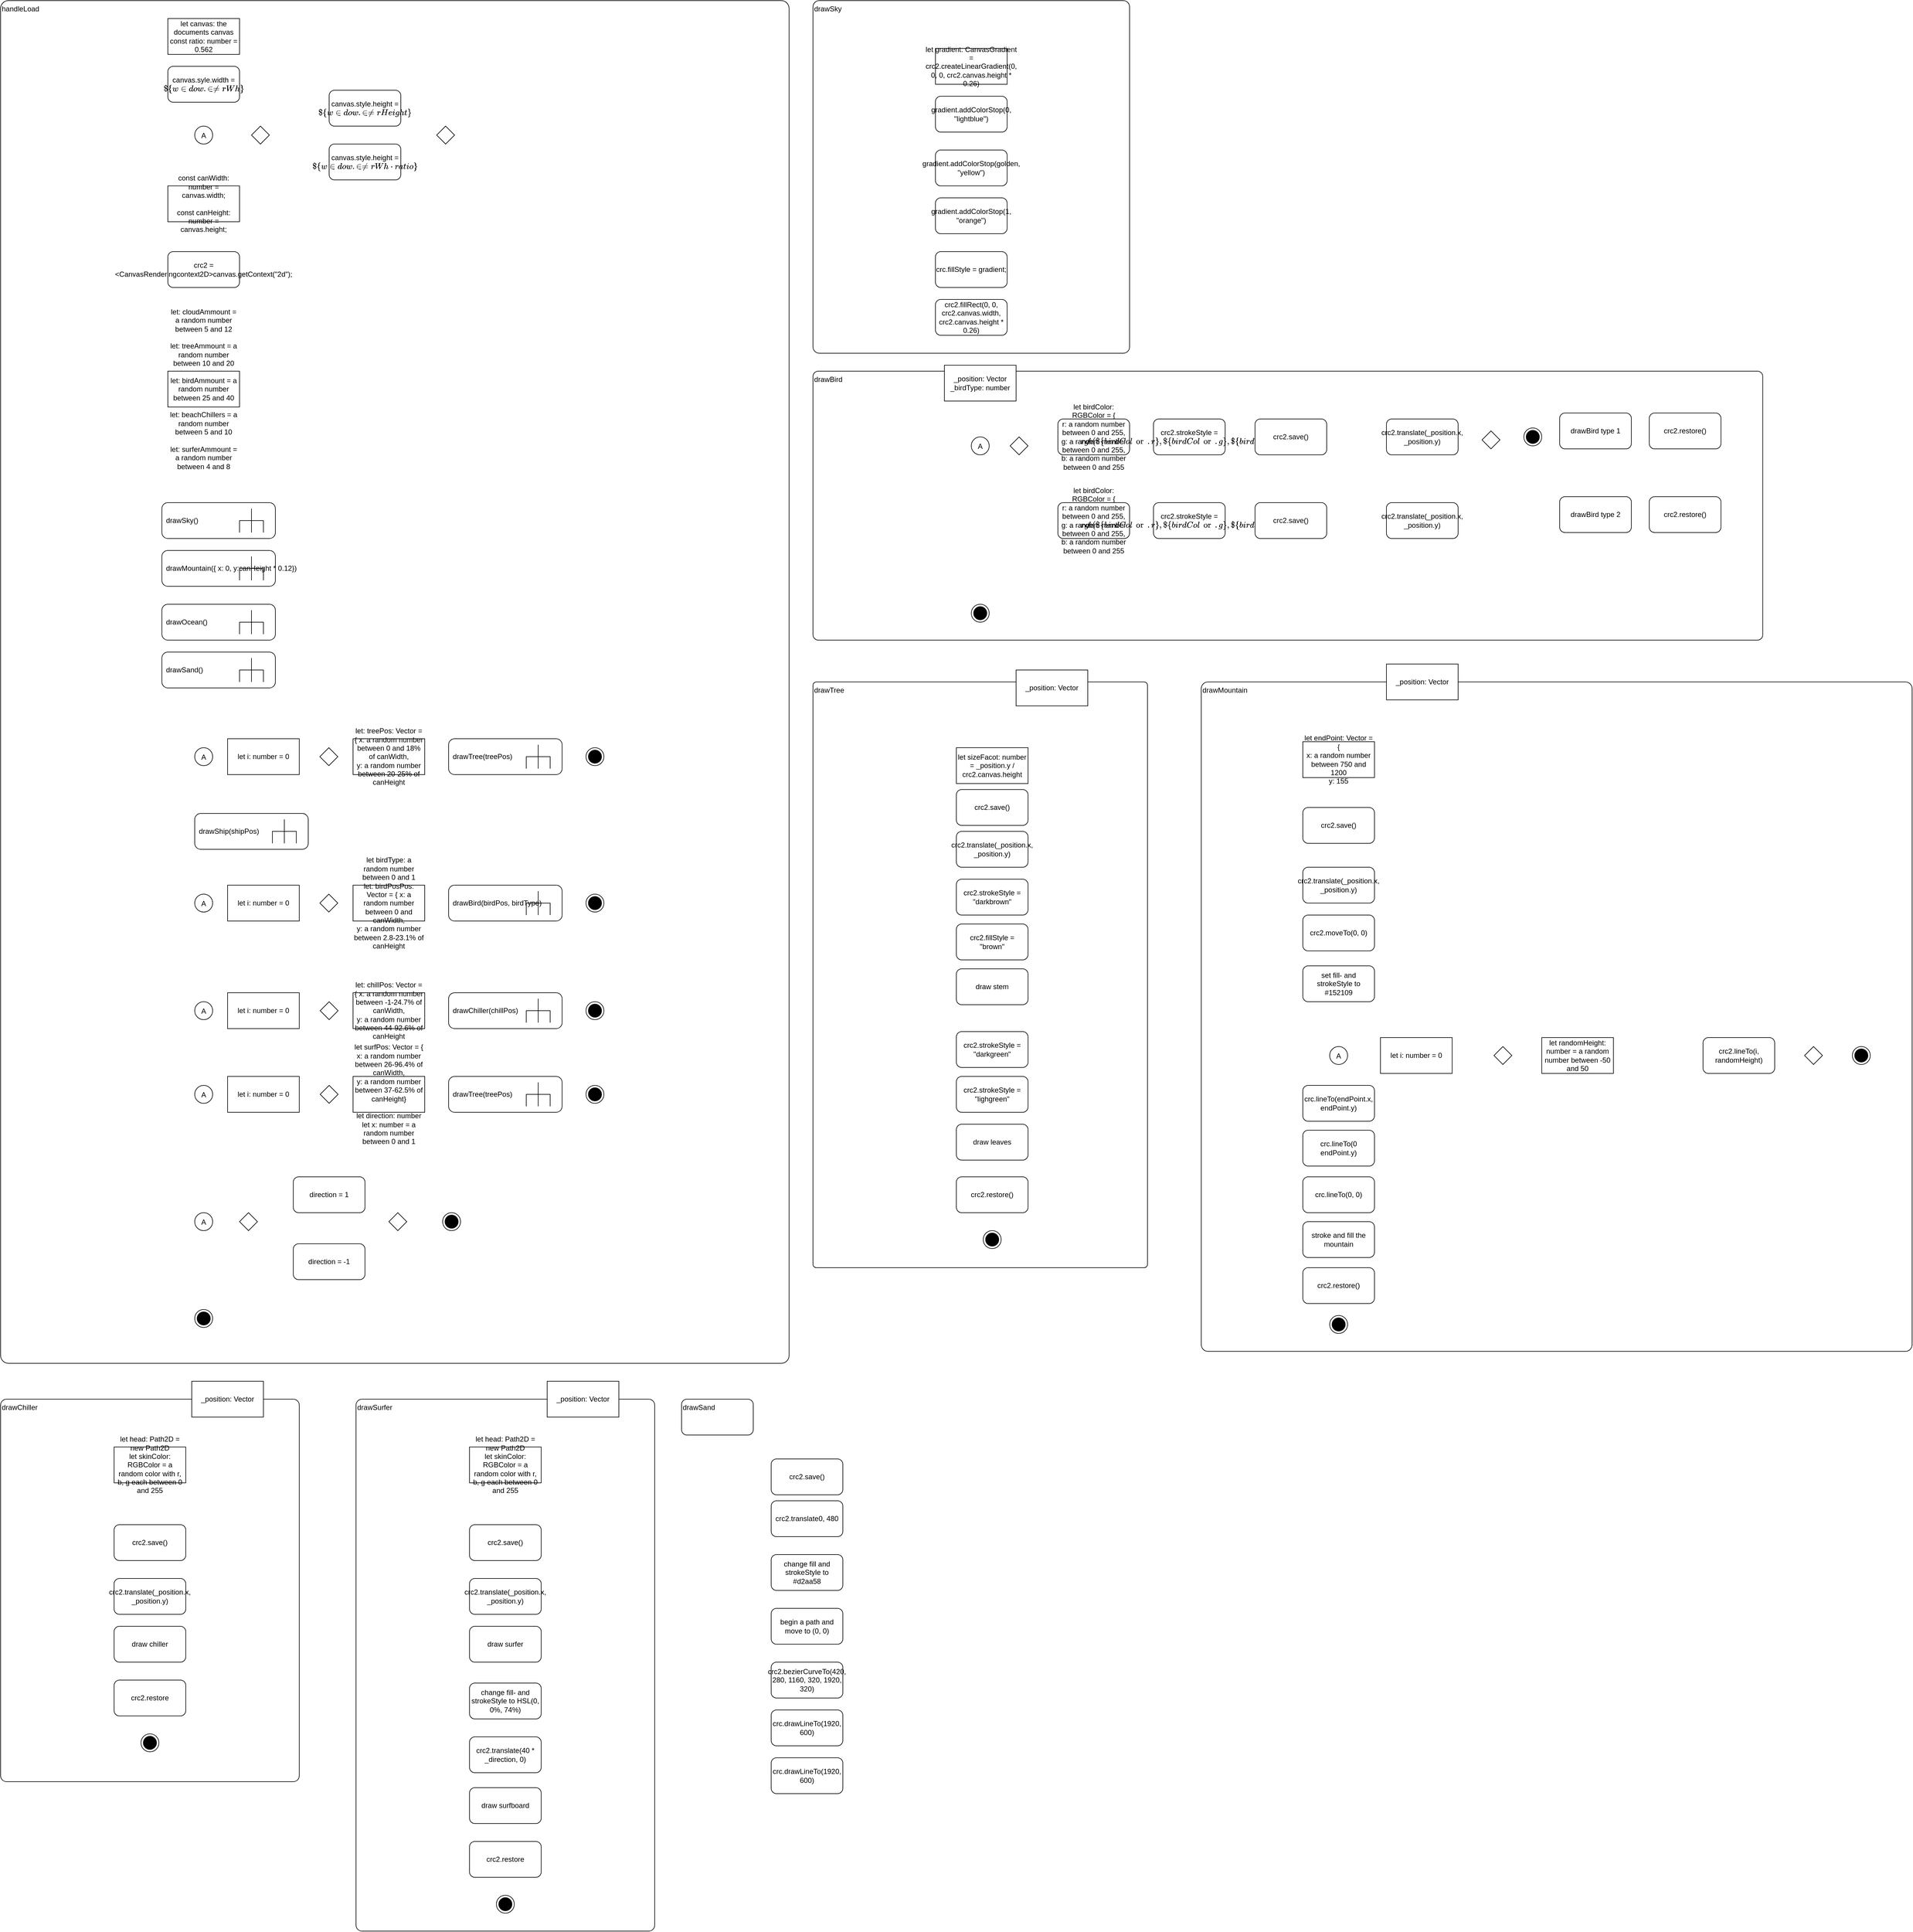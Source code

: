 <mxfile version="18.1.1" type="github">
  <diagram id="07POJfwP3bxhoo4YU_Wp" name="Page-1">
    <mxGraphModel dx="1534" dy="849" grid="1" gridSize="10" guides="1" tooltips="1" connect="1" arrows="1" fold="1" page="1" pageScale="1" pageWidth="3300" pageHeight="2339" math="0" shadow="0">
      <root>
        <mxCell id="0" />
        <mxCell id="1" parent="0" />
        <mxCell id="vIYkCOa7Qmqk0R8uEkTm-1" value="handleLoad" style="rounded=1;whiteSpace=wrap;html=1;verticalAlign=top;align=left;arcSize=1;" vertex="1" parent="1">
          <mxGeometry x="20" y="40" width="1320" height="2280" as="geometry" />
        </mxCell>
        <mxCell id="vIYkCOa7Qmqk0R8uEkTm-2" value="let canvas: the documents canvas&lt;br&gt;const ratio: number = 0.562&lt;br&gt;" style="rounded=0;whiteSpace=wrap;html=1;" vertex="1" parent="1">
          <mxGeometry x="300" y="70" width="120" height="60" as="geometry" />
        </mxCell>
        <mxCell id="vIYkCOa7Qmqk0R8uEkTm-3" value="canvas.syle.width = `${window.innerWidth}`" style="rounded=1;whiteSpace=wrap;html=1;" vertex="1" parent="1">
          <mxGeometry x="300" y="150" width="120" height="60" as="geometry" />
        </mxCell>
        <mxCell id="vIYkCOa7Qmqk0R8uEkTm-4" value="" style="rhombus;whiteSpace=wrap;html=1;" vertex="1" parent="1">
          <mxGeometry x="440" y="250" width="30" height="30" as="geometry" />
        </mxCell>
        <mxCell id="vIYkCOa7Qmqk0R8uEkTm-6" value="A" style="ellipse;fillColor=#ffffff;strokeColor=#000000;" vertex="1" parent="1">
          <mxGeometry x="345" y="250" width="30" height="30" as="geometry" />
        </mxCell>
        <mxCell id="vIYkCOa7Qmqk0R8uEkTm-7" value="" style="rhombus;whiteSpace=wrap;html=1;" vertex="1" parent="1">
          <mxGeometry x="750" y="250" width="30" height="30" as="geometry" />
        </mxCell>
        <mxCell id="vIYkCOa7Qmqk0R8uEkTm-8" value="canvas.style.height = `${window.innerHeight}`" style="rounded=1;whiteSpace=wrap;html=1;" vertex="1" parent="1">
          <mxGeometry x="570" y="190" width="120" height="60" as="geometry" />
        </mxCell>
        <mxCell id="vIYkCOa7Qmqk0R8uEkTm-9" value="canvas.style.height = `${window.innerWidth * ratio}`" style="rounded=1;whiteSpace=wrap;html=1;" vertex="1" parent="1">
          <mxGeometry x="570" y="280" width="120" height="60" as="geometry" />
        </mxCell>
        <mxCell id="vIYkCOa7Qmqk0R8uEkTm-10" value="const canWidth: number = canvas.width;&lt;br&gt;&lt;br&gt;const canHeight: number = canvas.height;" style="rounded=0;whiteSpace=wrap;html=1;" vertex="1" parent="1">
          <mxGeometry x="300" y="350" width="120" height="60" as="geometry" />
        </mxCell>
        <mxCell id="vIYkCOa7Qmqk0R8uEkTm-12" value="crc2 = &amp;lt;CanvasRenderingcontext2D&amp;gt;canvas.getContext(&quot;2d&quot;);" style="rounded=1;whiteSpace=wrap;html=1;" vertex="1" parent="1">
          <mxGeometry x="300" y="460" width="120" height="60" as="geometry" />
        </mxCell>
        <mxCell id="vIYkCOa7Qmqk0R8uEkTm-13" value="let: cloudAmmount = a random number between 5 and 12&lt;br&gt;&lt;br&gt;let: treeAmmount = a random number between 10 and 20&lt;br&gt;&lt;br&gt;let: birdAmmount = a random number between 25 and 40&lt;br&gt;&lt;br&gt;let: beachChillers = a random number between 5 and 10&lt;br&gt;&lt;br&gt;let: surferAmmount = a random number between 4 and 8" style="rounded=0;whiteSpace=wrap;html=1;" vertex="1" parent="1">
          <mxGeometry x="300" y="660" width="120" height="60" as="geometry" />
        </mxCell>
        <mxCell id="vIYkCOa7Qmqk0R8uEkTm-14" value="drawSky()" style="shape=mxgraph.uml25.behaviorAction;html=1;rounded=1;absoluteArcSize=1;arcSize=10;align=left;spacingLeft=5;" vertex="1" parent="1">
          <mxGeometry x="290" y="880" width="190" height="60" as="geometry" />
        </mxCell>
        <mxCell id="vIYkCOa7Qmqk0R8uEkTm-15" value="drawMountain({ x: 0, y:canHeight * 0.12})" style="shape=mxgraph.uml25.behaviorAction;html=1;rounded=1;absoluteArcSize=1;arcSize=10;align=left;spacingLeft=5;" vertex="1" parent="1">
          <mxGeometry x="290" y="960" width="190" height="60" as="geometry" />
        </mxCell>
        <mxCell id="vIYkCOa7Qmqk0R8uEkTm-16" value="drawOcean()" style="shape=mxgraph.uml25.behaviorAction;html=1;rounded=1;absoluteArcSize=1;arcSize=10;align=left;spacingLeft=5;" vertex="1" parent="1">
          <mxGeometry x="290" y="1050" width="190" height="60" as="geometry" />
        </mxCell>
        <mxCell id="vIYkCOa7Qmqk0R8uEkTm-17" value="drawSand()" style="shape=mxgraph.uml25.behaviorAction;html=1;rounded=1;absoluteArcSize=1;arcSize=10;align=left;spacingLeft=5;" vertex="1" parent="1">
          <mxGeometry x="290" y="1130" width="190" height="60" as="geometry" />
        </mxCell>
        <mxCell id="vIYkCOa7Qmqk0R8uEkTm-18" value="A" style="ellipse;fillColor=#ffffff;strokeColor=#000000;" vertex="1" parent="1">
          <mxGeometry x="345" y="1290" width="30" height="30" as="geometry" />
        </mxCell>
        <mxCell id="vIYkCOa7Qmqk0R8uEkTm-19" value="let i: number = 0" style="rounded=0;whiteSpace=wrap;html=1;" vertex="1" parent="1">
          <mxGeometry x="400" y="1275" width="120" height="60" as="geometry" />
        </mxCell>
        <mxCell id="vIYkCOa7Qmqk0R8uEkTm-20" value="let: treePos: Vector = { x: a random number between 0 and 18% of canWidth,&lt;br&gt;y: a random number between 20-25% of canHeight" style="rounded=0;whiteSpace=wrap;html=1;" vertex="1" parent="1">
          <mxGeometry x="610" y="1275" width="120" height="60" as="geometry" />
        </mxCell>
        <mxCell id="vIYkCOa7Qmqk0R8uEkTm-22" value="drawTree(treePos)" style="shape=mxgraph.uml25.behaviorAction;html=1;rounded=1;absoluteArcSize=1;arcSize=10;align=left;spacingLeft=5;" vertex="1" parent="1">
          <mxGeometry x="770" y="1275" width="190" height="60" as="geometry" />
        </mxCell>
        <mxCell id="vIYkCOa7Qmqk0R8uEkTm-23" value="A" style="ellipse;fillColor=#ffffff;strokeColor=#000000;" vertex="1" parent="1">
          <mxGeometry x="345" y="1535" width="30" height="30" as="geometry" />
        </mxCell>
        <mxCell id="vIYkCOa7Qmqk0R8uEkTm-24" value="let i: number = 0" style="rounded=0;whiteSpace=wrap;html=1;" vertex="1" parent="1">
          <mxGeometry x="400" y="1520" width="120" height="60" as="geometry" />
        </mxCell>
        <mxCell id="vIYkCOa7Qmqk0R8uEkTm-25" value="let birdType: a random number between 0 and 1&lt;br&gt;let: birdPosPos: Vector = { x: a random number between 0 and canWidth,&lt;br&gt;y: a random number between 2.8-23.1% of canHeight" style="rounded=0;whiteSpace=wrap;html=1;" vertex="1" parent="1">
          <mxGeometry x="610" y="1520" width="120" height="60" as="geometry" />
        </mxCell>
        <mxCell id="vIYkCOa7Qmqk0R8uEkTm-26" value="drawBird(birdPos, birdType)" style="shape=mxgraph.uml25.behaviorAction;html=1;rounded=1;absoluteArcSize=1;arcSize=10;align=left;spacingLeft=5;" vertex="1" parent="1">
          <mxGeometry x="770" y="1520" width="190" height="60" as="geometry" />
        </mxCell>
        <mxCell id="vIYkCOa7Qmqk0R8uEkTm-27" value="A" style="ellipse;fillColor=#ffffff;strokeColor=#000000;" vertex="1" parent="1">
          <mxGeometry x="345" y="1715" width="30" height="30" as="geometry" />
        </mxCell>
        <mxCell id="vIYkCOa7Qmqk0R8uEkTm-28" value="let i: number = 0" style="rounded=0;whiteSpace=wrap;html=1;" vertex="1" parent="1">
          <mxGeometry x="400" y="1700" width="120" height="60" as="geometry" />
        </mxCell>
        <mxCell id="vIYkCOa7Qmqk0R8uEkTm-29" value="let: chillPos: Vector = { x: a random number between -1-24.7% of canWidth,&lt;br&gt;y: a random number between 44-92.6% of canHeight" style="rounded=0;whiteSpace=wrap;html=1;" vertex="1" parent="1">
          <mxGeometry x="610" y="1700" width="120" height="60" as="geometry" />
        </mxCell>
        <mxCell id="vIYkCOa7Qmqk0R8uEkTm-30" value="drawChiller(chillPos)" style="shape=mxgraph.uml25.behaviorAction;html=1;rounded=1;absoluteArcSize=1;arcSize=10;align=left;spacingLeft=5;" vertex="1" parent="1">
          <mxGeometry x="770" y="1700" width="190" height="60" as="geometry" />
        </mxCell>
        <mxCell id="vIYkCOa7Qmqk0R8uEkTm-31" value="A" style="ellipse;fillColor=#ffffff;strokeColor=#000000;" vertex="1" parent="1">
          <mxGeometry x="345" y="1855" width="30" height="30" as="geometry" />
        </mxCell>
        <mxCell id="vIYkCOa7Qmqk0R8uEkTm-32" value="let i: number = 0" style="rounded=0;whiteSpace=wrap;html=1;" vertex="1" parent="1">
          <mxGeometry x="400" y="1840" width="120" height="60" as="geometry" />
        </mxCell>
        <mxCell id="vIYkCOa7Qmqk0R8uEkTm-33" value="let surfPos: Vector = { x: a random number between 26-96.4% of canWidth,&lt;br&gt;y: a random number between 37-62.5% of canHeight}&lt;br&gt;&lt;br&gt;let direction: number&lt;br&gt;let x: number = a random number between 0 and 1" style="rounded=0;whiteSpace=wrap;html=1;" vertex="1" parent="1">
          <mxGeometry x="610" y="1840" width="120" height="60" as="geometry" />
        </mxCell>
        <mxCell id="vIYkCOa7Qmqk0R8uEkTm-34" value="drawTree(treePos)" style="shape=mxgraph.uml25.behaviorAction;html=1;rounded=1;absoluteArcSize=1;arcSize=10;align=left;spacingLeft=5;" vertex="1" parent="1">
          <mxGeometry x="770" y="1840" width="190" height="60" as="geometry" />
        </mxCell>
        <mxCell id="vIYkCOa7Qmqk0R8uEkTm-35" value="A" style="ellipse;fillColor=#ffffff;strokeColor=#000000;" vertex="1" parent="1">
          <mxGeometry x="345" y="2068" width="30" height="30" as="geometry" />
        </mxCell>
        <mxCell id="vIYkCOa7Qmqk0R8uEkTm-36" value="" style="rhombus;whiteSpace=wrap;html=1;" vertex="1" parent="1">
          <mxGeometry x="420" y="2068" width="30" height="30" as="geometry" />
        </mxCell>
        <mxCell id="vIYkCOa7Qmqk0R8uEkTm-38" value="direction = 1" style="rounded=1;whiteSpace=wrap;html=1;" vertex="1" parent="1">
          <mxGeometry x="510" y="2008" width="120" height="60" as="geometry" />
        </mxCell>
        <mxCell id="vIYkCOa7Qmqk0R8uEkTm-39" value="direction = -1" style="rounded=1;whiteSpace=wrap;html=1;" vertex="1" parent="1">
          <mxGeometry x="510" y="2120" width="120" height="60" as="geometry" />
        </mxCell>
        <mxCell id="vIYkCOa7Qmqk0R8uEkTm-40" value="" style="ellipse;html=1;shape=endState;fillColor=#000000;strokeColor=#000000;" vertex="1" parent="1">
          <mxGeometry x="345" y="2230" width="30" height="30" as="geometry" />
        </mxCell>
        <mxCell id="vIYkCOa7Qmqk0R8uEkTm-44" value="" style="rhombus;whiteSpace=wrap;html=1;" vertex="1" parent="1">
          <mxGeometry x="670" y="2068" width="30" height="30" as="geometry" />
        </mxCell>
        <mxCell id="vIYkCOa7Qmqk0R8uEkTm-45" value="" style="ellipse;html=1;shape=endState;fillColor=#000000;strokeColor=#000000;" vertex="1" parent="1">
          <mxGeometry x="760" y="2068" width="30" height="30" as="geometry" />
        </mxCell>
        <mxCell id="vIYkCOa7Qmqk0R8uEkTm-46" value="" style="ellipse;html=1;shape=endState;fillColor=#000000;strokeColor=#000000;" vertex="1" parent="1">
          <mxGeometry x="1000" y="1855" width="30" height="30" as="geometry" />
        </mxCell>
        <mxCell id="vIYkCOa7Qmqk0R8uEkTm-47" value="" style="ellipse;html=1;shape=endState;fillColor=#000000;strokeColor=#000000;" vertex="1" parent="1">
          <mxGeometry x="1000" y="1715" width="30" height="30" as="geometry" />
        </mxCell>
        <mxCell id="vIYkCOa7Qmqk0R8uEkTm-48" value="" style="ellipse;html=1;shape=endState;fillColor=#000000;strokeColor=#000000;" vertex="1" parent="1">
          <mxGeometry x="1000" y="1535" width="30" height="30" as="geometry" />
        </mxCell>
        <mxCell id="vIYkCOa7Qmqk0R8uEkTm-49" value="" style="ellipse;html=1;shape=endState;fillColor=#000000;strokeColor=#000000;" vertex="1" parent="1">
          <mxGeometry x="1000" y="1290" width="30" height="30" as="geometry" />
        </mxCell>
        <mxCell id="vIYkCOa7Qmqk0R8uEkTm-50" value="" style="rhombus;whiteSpace=wrap;html=1;" vertex="1" parent="1">
          <mxGeometry x="555" y="1855" width="30" height="30" as="geometry" />
        </mxCell>
        <mxCell id="vIYkCOa7Qmqk0R8uEkTm-51" value="" style="rhombus;whiteSpace=wrap;html=1;" vertex="1" parent="1">
          <mxGeometry x="555" y="1715" width="30" height="30" as="geometry" />
        </mxCell>
        <mxCell id="vIYkCOa7Qmqk0R8uEkTm-52" value="" style="rhombus;whiteSpace=wrap;html=1;" vertex="1" parent="1">
          <mxGeometry x="554.5" y="1535" width="30" height="30" as="geometry" />
        </mxCell>
        <mxCell id="vIYkCOa7Qmqk0R8uEkTm-53" value="" style="rhombus;whiteSpace=wrap;html=1;" vertex="1" parent="1">
          <mxGeometry x="554.5" y="1290" width="30" height="30" as="geometry" />
        </mxCell>
        <mxCell id="vIYkCOa7Qmqk0R8uEkTm-54" value="drawShip(shipPos)" style="shape=mxgraph.uml25.behaviorAction;html=1;rounded=1;absoluteArcSize=1;arcSize=10;align=left;spacingLeft=5;" vertex="1" parent="1">
          <mxGeometry x="345" y="1400" width="190" height="60" as="geometry" />
        </mxCell>
        <mxCell id="vIYkCOa7Qmqk0R8uEkTm-55" value="drawSky" style="rounded=1;whiteSpace=wrap;html=1;verticalAlign=top;align=left;arcSize=2;" vertex="1" parent="1">
          <mxGeometry x="1380" y="40" width="530" height="590" as="geometry" />
        </mxCell>
        <mxCell id="vIYkCOa7Qmqk0R8uEkTm-56" value="let gradient: CanvasGradient = crc2.createLinearGradient(0, 0, 0, crc2.canvas.height * 0.26)" style="rounded=0;whiteSpace=wrap;html=1;" vertex="1" parent="1">
          <mxGeometry x="1585" y="120" width="120" height="60" as="geometry" />
        </mxCell>
        <mxCell id="vIYkCOa7Qmqk0R8uEkTm-57" value="gradient.addColorStop(0, &quot;lightblue&quot;)" style="rounded=1;whiteSpace=wrap;html=1;" vertex="1" parent="1">
          <mxGeometry x="1585" y="200" width="120" height="60" as="geometry" />
        </mxCell>
        <mxCell id="vIYkCOa7Qmqk0R8uEkTm-58" value="gradient.addColorStop(golden, &quot;yellow&quot;)" style="rounded=1;whiteSpace=wrap;html=1;" vertex="1" parent="1">
          <mxGeometry x="1585" y="290" width="120" height="60" as="geometry" />
        </mxCell>
        <mxCell id="vIYkCOa7Qmqk0R8uEkTm-59" value="gradient.addColorStop(1, &quot;orange&quot;)" style="rounded=1;whiteSpace=wrap;html=1;" vertex="1" parent="1">
          <mxGeometry x="1585" y="370" width="120" height="60" as="geometry" />
        </mxCell>
        <mxCell id="vIYkCOa7Qmqk0R8uEkTm-60" value="crc.fillStyle = gradient;" style="rounded=1;whiteSpace=wrap;html=1;" vertex="1" parent="1">
          <mxGeometry x="1585" y="460" width="120" height="60" as="geometry" />
        </mxCell>
        <mxCell id="vIYkCOa7Qmqk0R8uEkTm-61" value="crc2.fillRect(0, 0, crc2.canvas.width, crc2.canvas.height * 0.26)" style="rounded=1;whiteSpace=wrap;html=1;" vertex="1" parent="1">
          <mxGeometry x="1585" y="540" width="120" height="60" as="geometry" />
        </mxCell>
        <mxCell id="vIYkCOa7Qmqk0R8uEkTm-62" value="drawBird" style="rounded=1;whiteSpace=wrap;html=1;verticalAlign=top;align=left;arcSize=2;" vertex="1" parent="1">
          <mxGeometry x="1380" y="660" width="1590" height="450" as="geometry" />
        </mxCell>
        <mxCell id="vIYkCOa7Qmqk0R8uEkTm-63" value="_position: Vector _birdType: number" style="rounded=0;whiteSpace=wrap;html=1;" vertex="1" parent="1">
          <mxGeometry x="1600" y="650" width="120" height="60" as="geometry" />
        </mxCell>
        <mxCell id="vIYkCOa7Qmqk0R8uEkTm-64" value="A" style="ellipse;fillColor=#ffffff;strokeColor=#000000;" vertex="1" parent="1">
          <mxGeometry x="1645" y="770" width="30" height="30" as="geometry" />
        </mxCell>
        <mxCell id="vIYkCOa7Qmqk0R8uEkTm-65" value="" style="rhombus;whiteSpace=wrap;html=1;" vertex="1" parent="1">
          <mxGeometry x="1710" y="770" width="30" height="30" as="geometry" />
        </mxCell>
        <mxCell id="vIYkCOa7Qmqk0R8uEkTm-66" value="let birdColor: RGBColor = {&lt;br&gt;r: a random number between 0 and 255,&lt;br&gt;g: a random number between 0 and 255,&lt;br&gt;b: a random number between 0 and 255" style="rounded=1;whiteSpace=wrap;html=1;" vertex="1" parent="1">
          <mxGeometry x="1790" y="740" width="120" height="60" as="geometry" />
        </mxCell>
        <mxCell id="vIYkCOa7Qmqk0R8uEkTm-67" value="crc2.strokeStyle = `rgb(${birdColor.r},${birdColor.g}, ${birdColor.b}&lt;br&gt;)`" style="rounded=1;whiteSpace=wrap;html=1;" vertex="1" parent="1">
          <mxGeometry x="1950" y="740" width="120" height="60" as="geometry" />
        </mxCell>
        <mxCell id="vIYkCOa7Qmqk0R8uEkTm-68" value="drawBird type 1" style="rounded=1;whiteSpace=wrap;html=1;" vertex="1" parent="1">
          <mxGeometry x="2630" y="730" width="120" height="60" as="geometry" />
        </mxCell>
        <mxCell id="vIYkCOa7Qmqk0R8uEkTm-69" value="crc2.save()" style="rounded=1;whiteSpace=wrap;html=1;" vertex="1" parent="1">
          <mxGeometry x="2120" y="740" width="120" height="60" as="geometry" />
        </mxCell>
        <mxCell id="vIYkCOa7Qmqk0R8uEkTm-70" value="crc2.restore()" style="rounded=1;whiteSpace=wrap;html=1;" vertex="1" parent="1">
          <mxGeometry x="2780" y="730" width="120" height="60" as="geometry" />
        </mxCell>
        <mxCell id="vIYkCOa7Qmqk0R8uEkTm-71" value="let birdColor: RGBColor = {&lt;br&gt;r: a random number between 0 and 255,&lt;br&gt;g: a random number between 0 and 255,&lt;br&gt;b: a random number between 0 and 255" style="rounded=1;whiteSpace=wrap;html=1;" vertex="1" parent="1">
          <mxGeometry x="1790" y="880" width="120" height="60" as="geometry" />
        </mxCell>
        <mxCell id="vIYkCOa7Qmqk0R8uEkTm-72" value="crc2.strokeStyle = `rgb(${birdColor.r},${birdColor.g}, ${birdColor.b}&lt;br&gt;)`" style="rounded=1;whiteSpace=wrap;html=1;" vertex="1" parent="1">
          <mxGeometry x="1950" y="880" width="120" height="60" as="geometry" />
        </mxCell>
        <mxCell id="vIYkCOa7Qmqk0R8uEkTm-73" value="drawBird type 2" style="rounded=1;whiteSpace=wrap;html=1;" vertex="1" parent="1">
          <mxGeometry x="2630" y="870" width="120" height="60" as="geometry" />
        </mxCell>
        <mxCell id="vIYkCOa7Qmqk0R8uEkTm-74" value="crc2.save()" style="rounded=1;whiteSpace=wrap;html=1;" vertex="1" parent="1">
          <mxGeometry x="2120" y="880" width="120" height="60" as="geometry" />
        </mxCell>
        <mxCell id="vIYkCOa7Qmqk0R8uEkTm-75" value="crc2.restore()" style="rounded=1;whiteSpace=wrap;html=1;" vertex="1" parent="1">
          <mxGeometry x="2780" y="870" width="120" height="60" as="geometry" />
        </mxCell>
        <mxCell id="vIYkCOa7Qmqk0R8uEkTm-76" value="crc2.translate(_position.x, _position.y)" style="rounded=1;whiteSpace=wrap;html=1;" vertex="1" parent="1">
          <mxGeometry x="2340" y="740" width="120" height="60" as="geometry" />
        </mxCell>
        <mxCell id="vIYkCOa7Qmqk0R8uEkTm-77" value="crc2.translate(_position.x, _position.y)" style="rounded=1;whiteSpace=wrap;html=1;" vertex="1" parent="1">
          <mxGeometry x="2340" y="880" width="120" height="60" as="geometry" />
        </mxCell>
        <mxCell id="vIYkCOa7Qmqk0R8uEkTm-78" value="" style="ellipse;html=1;shape=endState;fillColor=#000000;strokeColor=#000000;" vertex="1" parent="1">
          <mxGeometry x="1645" y="1050" width="30" height="30" as="geometry" />
        </mxCell>
        <mxCell id="vIYkCOa7Qmqk0R8uEkTm-79" value="" style="rhombus;whiteSpace=wrap;html=1;" vertex="1" parent="1">
          <mxGeometry x="2500" y="760" width="30" height="30" as="geometry" />
        </mxCell>
        <mxCell id="vIYkCOa7Qmqk0R8uEkTm-80" value="" style="ellipse;html=1;shape=endState;fillColor=#000000;strokeColor=#000000;" vertex="1" parent="1">
          <mxGeometry x="2570" y="755" width="30" height="30" as="geometry" />
        </mxCell>
        <mxCell id="vIYkCOa7Qmqk0R8uEkTm-81" value="drawTree" style="rounded=1;whiteSpace=wrap;html=1;verticalAlign=top;align=left;arcSize=1;" vertex="1" parent="1">
          <mxGeometry x="1380" y="1180" width="560" height="980" as="geometry" />
        </mxCell>
        <mxCell id="vIYkCOa7Qmqk0R8uEkTm-82" value="_position: Vector" style="rounded=0;whiteSpace=wrap;html=1;" vertex="1" parent="1">
          <mxGeometry x="1720" y="1160" width="120" height="60" as="geometry" />
        </mxCell>
        <mxCell id="vIYkCOa7Qmqk0R8uEkTm-83" value="let sizeFacot: number = _position.y / crc2.canvas.height" style="rounded=0;whiteSpace=wrap;html=1;" vertex="1" parent="1">
          <mxGeometry x="1620" y="1290" width="120" height="60" as="geometry" />
        </mxCell>
        <mxCell id="vIYkCOa7Qmqk0R8uEkTm-84" value="crc2.strokeStyle = &quot;darkbrown&quot;" style="rounded=1;whiteSpace=wrap;html=1;" vertex="1" parent="1">
          <mxGeometry x="1620" y="1510" width="120" height="60" as="geometry" />
        </mxCell>
        <mxCell id="vIYkCOa7Qmqk0R8uEkTm-85" value="crc2.fillStyle = &quot;brown&quot;" style="rounded=1;whiteSpace=wrap;html=1;" vertex="1" parent="1">
          <mxGeometry x="1620" y="1585" width="120" height="60" as="geometry" />
        </mxCell>
        <mxCell id="vIYkCOa7Qmqk0R8uEkTm-86" value="draw stem" style="rounded=1;whiteSpace=wrap;html=1;" vertex="1" parent="1">
          <mxGeometry x="1620" y="1660" width="120" height="60" as="geometry" />
        </mxCell>
        <mxCell id="vIYkCOa7Qmqk0R8uEkTm-87" value="crc2.strokeStyle = &quot;darkgreen&quot;" style="rounded=1;whiteSpace=wrap;html=1;" vertex="1" parent="1">
          <mxGeometry x="1620" y="1765" width="120" height="60" as="geometry" />
        </mxCell>
        <mxCell id="vIYkCOa7Qmqk0R8uEkTm-88" value="crc2.strokeStyle = &quot;lighgreen&quot;" style="rounded=1;whiteSpace=wrap;html=1;" vertex="1" parent="1">
          <mxGeometry x="1620" y="1840" width="120" height="60" as="geometry" />
        </mxCell>
        <mxCell id="vIYkCOa7Qmqk0R8uEkTm-89" value="draw leaves" style="rounded=1;whiteSpace=wrap;html=1;" vertex="1" parent="1">
          <mxGeometry x="1620" y="1920" width="120" height="60" as="geometry" />
        </mxCell>
        <mxCell id="vIYkCOa7Qmqk0R8uEkTm-90" value="" style="ellipse;html=1;shape=endState;fillColor=#000000;strokeColor=#000000;" vertex="1" parent="1">
          <mxGeometry x="1665" y="2098" width="30" height="30" as="geometry" />
        </mxCell>
        <mxCell id="vIYkCOa7Qmqk0R8uEkTm-91" value="crc2.translate(_position.x, _position.y)" style="rounded=1;whiteSpace=wrap;html=1;" vertex="1" parent="1">
          <mxGeometry x="1620" y="1430" width="120" height="60" as="geometry" />
        </mxCell>
        <mxCell id="vIYkCOa7Qmqk0R8uEkTm-92" value="crc2.save()" style="rounded=1;whiteSpace=wrap;html=1;" vertex="1" parent="1">
          <mxGeometry x="1620" y="1360" width="120" height="60" as="geometry" />
        </mxCell>
        <mxCell id="vIYkCOa7Qmqk0R8uEkTm-93" value="crc2.restore()" style="rounded=1;whiteSpace=wrap;html=1;" vertex="1" parent="1">
          <mxGeometry x="1620" y="2008" width="120" height="60" as="geometry" />
        </mxCell>
        <mxCell id="vIYkCOa7Qmqk0R8uEkTm-94" value="drawMountain" style="rounded=1;whiteSpace=wrap;html=1;verticalAlign=top;align=left;arcSize=1;" vertex="1" parent="1">
          <mxGeometry x="2030" y="1180" width="1190" height="1120" as="geometry" />
        </mxCell>
        <mxCell id="vIYkCOa7Qmqk0R8uEkTm-95" value="_position: Vector" style="rounded=0;whiteSpace=wrap;html=1;" vertex="1" parent="1">
          <mxGeometry x="2340" y="1150" width="120" height="60" as="geometry" />
        </mxCell>
        <mxCell id="vIYkCOa7Qmqk0R8uEkTm-96" value="let endPoint: Vector = {&lt;br&gt;x: a random number between 750 and 1200&lt;br&gt;y: 155" style="rounded=0;whiteSpace=wrap;html=1;" vertex="1" parent="1">
          <mxGeometry x="2200" y="1280" width="120" height="60" as="geometry" />
        </mxCell>
        <mxCell id="vIYkCOa7Qmqk0R8uEkTm-97" value="crc2.save()" style="rounded=1;whiteSpace=wrap;html=1;" vertex="1" parent="1">
          <mxGeometry x="2200" y="1390" width="120" height="60" as="geometry" />
        </mxCell>
        <mxCell id="vIYkCOa7Qmqk0R8uEkTm-98" value="crc2.translate(_position.x, _position.y)" style="rounded=1;whiteSpace=wrap;html=1;" vertex="1" parent="1">
          <mxGeometry x="2200" y="1490" width="120" height="60" as="geometry" />
        </mxCell>
        <mxCell id="vIYkCOa7Qmqk0R8uEkTm-99" value="crc2.moveTo(0, 0)" style="rounded=1;whiteSpace=wrap;html=1;" vertex="1" parent="1">
          <mxGeometry x="2200" y="1570" width="120" height="60" as="geometry" />
        </mxCell>
        <mxCell id="vIYkCOa7Qmqk0R8uEkTm-100" value="set fill- and strokeStyle to #152109" style="rounded=1;whiteSpace=wrap;html=1;" vertex="1" parent="1">
          <mxGeometry x="2200" y="1655" width="120" height="60" as="geometry" />
        </mxCell>
        <mxCell id="vIYkCOa7Qmqk0R8uEkTm-101" value="A" style="ellipse;fillColor=#ffffff;strokeColor=#000000;" vertex="1" parent="1">
          <mxGeometry x="2245" y="1790" width="30" height="30" as="geometry" />
        </mxCell>
        <mxCell id="vIYkCOa7Qmqk0R8uEkTm-102" value="" style="ellipse;html=1;shape=endState;fillColor=#000000;strokeColor=#000000;" vertex="1" parent="1">
          <mxGeometry x="2245" y="2240" width="30" height="30" as="geometry" />
        </mxCell>
        <mxCell id="vIYkCOa7Qmqk0R8uEkTm-103" value="let i: number = 0" style="rounded=0;whiteSpace=wrap;html=1;" vertex="1" parent="1">
          <mxGeometry x="2330" y="1775" width="120" height="60" as="geometry" />
        </mxCell>
        <mxCell id="vIYkCOa7Qmqk0R8uEkTm-104" value="" style="rhombus;whiteSpace=wrap;html=1;" vertex="1" parent="1">
          <mxGeometry x="2520" y="1790" width="30" height="30" as="geometry" />
        </mxCell>
        <mxCell id="vIYkCOa7Qmqk0R8uEkTm-105" value="crc2.lineTo(i, randomHeight)" style="rounded=1;whiteSpace=wrap;html=1;" vertex="1" parent="1">
          <mxGeometry x="2870" y="1775" width="120" height="60" as="geometry" />
        </mxCell>
        <mxCell id="vIYkCOa7Qmqk0R8uEkTm-106" value="let randomHeight: number = a random number between -50 and 50" style="rounded=0;whiteSpace=wrap;html=1;" vertex="1" parent="1">
          <mxGeometry x="2600" y="1775" width="120" height="60" as="geometry" />
        </mxCell>
        <mxCell id="vIYkCOa7Qmqk0R8uEkTm-107" value="" style="rhombus;whiteSpace=wrap;html=1;" vertex="1" parent="1">
          <mxGeometry x="3040" y="1790" width="30" height="30" as="geometry" />
        </mxCell>
        <mxCell id="vIYkCOa7Qmqk0R8uEkTm-108" value="" style="ellipse;html=1;shape=endState;fillColor=#000000;strokeColor=#000000;" vertex="1" parent="1">
          <mxGeometry x="3120" y="1790" width="30" height="30" as="geometry" />
        </mxCell>
        <mxCell id="vIYkCOa7Qmqk0R8uEkTm-109" value="crc.lineTo(endPoint.x, endPoint.y)" style="rounded=1;whiteSpace=wrap;html=1;" vertex="1" parent="1">
          <mxGeometry x="2200" y="1855" width="120" height="60" as="geometry" />
        </mxCell>
        <mxCell id="vIYkCOa7Qmqk0R8uEkTm-110" value="crc.lineTo(0 endPoint.y)" style="rounded=1;whiteSpace=wrap;html=1;" vertex="1" parent="1">
          <mxGeometry x="2200" y="1930" width="120" height="60" as="geometry" />
        </mxCell>
        <mxCell id="vIYkCOa7Qmqk0R8uEkTm-111" value="crc.lineTo(0, 0)" style="rounded=1;whiteSpace=wrap;html=1;" vertex="1" parent="1">
          <mxGeometry x="2200" y="2008" width="120" height="60" as="geometry" />
        </mxCell>
        <mxCell id="vIYkCOa7Qmqk0R8uEkTm-112" value="stroke and fill the mountain" style="rounded=1;whiteSpace=wrap;html=1;" vertex="1" parent="1">
          <mxGeometry x="2200" y="2083" width="120" height="60" as="geometry" />
        </mxCell>
        <mxCell id="vIYkCOa7Qmqk0R8uEkTm-113" value="crc2.restore()" style="rounded=1;whiteSpace=wrap;html=1;" vertex="1" parent="1">
          <mxGeometry x="2200" y="2160" width="120" height="60" as="geometry" />
        </mxCell>
        <mxCell id="vIYkCOa7Qmqk0R8uEkTm-114" value="drawChiller" style="rounded=1;whiteSpace=wrap;html=1;verticalAlign=top;align=left;arcSize=2;" vertex="1" parent="1">
          <mxGeometry x="20" y="2380" width="500" height="640" as="geometry" />
        </mxCell>
        <mxCell id="vIYkCOa7Qmqk0R8uEkTm-115" value="_position: Vector" style="rounded=0;whiteSpace=wrap;html=1;" vertex="1" parent="1">
          <mxGeometry x="340" y="2350" width="120" height="60" as="geometry" />
        </mxCell>
        <mxCell id="vIYkCOa7Qmqk0R8uEkTm-116" value="let head: Path2D = new Path2D&lt;br&gt;let skinColor: RGBColor = a random color with r, b, g each between 0 and 255" style="rounded=0;whiteSpace=wrap;html=1;" vertex="1" parent="1">
          <mxGeometry x="210" y="2460" width="120" height="60" as="geometry" />
        </mxCell>
        <mxCell id="vIYkCOa7Qmqk0R8uEkTm-117" value="crc2.save()" style="rounded=1;whiteSpace=wrap;html=1;" vertex="1" parent="1">
          <mxGeometry x="210" y="2590" width="120" height="60" as="geometry" />
        </mxCell>
        <mxCell id="vIYkCOa7Qmqk0R8uEkTm-118" value="crc2.translate(_position.x, _position.y)" style="rounded=1;whiteSpace=wrap;html=1;" vertex="1" parent="1">
          <mxGeometry x="210" y="2680" width="120" height="60" as="geometry" />
        </mxCell>
        <mxCell id="vIYkCOa7Qmqk0R8uEkTm-119" value="draw chiller" style="rounded=1;whiteSpace=wrap;html=1;" vertex="1" parent="1">
          <mxGeometry x="210" y="2760" width="120" height="60" as="geometry" />
        </mxCell>
        <mxCell id="vIYkCOa7Qmqk0R8uEkTm-120" value="crc2.restore" style="rounded=1;whiteSpace=wrap;html=1;" vertex="1" parent="1">
          <mxGeometry x="210" y="2850" width="120" height="60" as="geometry" />
        </mxCell>
        <mxCell id="vIYkCOa7Qmqk0R8uEkTm-121" value="" style="ellipse;html=1;shape=endState;fillColor=#000000;strokeColor=#000000;" vertex="1" parent="1">
          <mxGeometry x="255" y="2940" width="30" height="30" as="geometry" />
        </mxCell>
        <mxCell id="vIYkCOa7Qmqk0R8uEkTm-122" value="drawSurfer" style="rounded=1;whiteSpace=wrap;html=1;verticalAlign=top;align=left;arcSize=2;" vertex="1" parent="1">
          <mxGeometry x="615" y="2380" width="500" height="890" as="geometry" />
        </mxCell>
        <mxCell id="vIYkCOa7Qmqk0R8uEkTm-123" value="_position: Vector" style="rounded=0;whiteSpace=wrap;html=1;" vertex="1" parent="1">
          <mxGeometry x="935" y="2350" width="120" height="60" as="geometry" />
        </mxCell>
        <mxCell id="vIYkCOa7Qmqk0R8uEkTm-124" value="let head: Path2D = new Path2D&lt;br&gt;let skinColor: RGBColor = a random color with r, b, g each between 0 and 255" style="rounded=0;whiteSpace=wrap;html=1;" vertex="1" parent="1">
          <mxGeometry x="805" y="2460" width="120" height="60" as="geometry" />
        </mxCell>
        <mxCell id="vIYkCOa7Qmqk0R8uEkTm-125" value="crc2.save()" style="rounded=1;whiteSpace=wrap;html=1;" vertex="1" parent="1">
          <mxGeometry x="805" y="2590" width="120" height="60" as="geometry" />
        </mxCell>
        <mxCell id="vIYkCOa7Qmqk0R8uEkTm-126" value="crc2.translate(_position.x, _position.y)" style="rounded=1;whiteSpace=wrap;html=1;" vertex="1" parent="1">
          <mxGeometry x="805" y="2680" width="120" height="60" as="geometry" />
        </mxCell>
        <mxCell id="vIYkCOa7Qmqk0R8uEkTm-127" value="draw surfer" style="rounded=1;whiteSpace=wrap;html=1;" vertex="1" parent="1">
          <mxGeometry x="805" y="2760" width="120" height="60" as="geometry" />
        </mxCell>
        <mxCell id="vIYkCOa7Qmqk0R8uEkTm-128" value="crc2.restore" style="rounded=1;whiteSpace=wrap;html=1;" vertex="1" parent="1">
          <mxGeometry x="805" y="3120" width="120" height="60" as="geometry" />
        </mxCell>
        <mxCell id="vIYkCOa7Qmqk0R8uEkTm-129" value="" style="ellipse;html=1;shape=endState;fillColor=#000000;strokeColor=#000000;" vertex="1" parent="1">
          <mxGeometry x="850" y="3210" width="30" height="30" as="geometry" />
        </mxCell>
        <mxCell id="vIYkCOa7Qmqk0R8uEkTm-130" value="change fill- and strokeStyle to HSL(0, 0%, 74%)" style="rounded=1;whiteSpace=wrap;html=1;" vertex="1" parent="1">
          <mxGeometry x="805" y="2855" width="120" height="60" as="geometry" />
        </mxCell>
        <mxCell id="vIYkCOa7Qmqk0R8uEkTm-131" value="crc2.translate(40 * _direction, 0)" style="rounded=1;whiteSpace=wrap;html=1;" vertex="1" parent="1">
          <mxGeometry x="805" y="2945" width="120" height="60" as="geometry" />
        </mxCell>
        <mxCell id="vIYkCOa7Qmqk0R8uEkTm-132" value="draw surfboard" style="rounded=1;whiteSpace=wrap;html=1;" vertex="1" parent="1">
          <mxGeometry x="805" y="3030" width="120" height="60" as="geometry" />
        </mxCell>
        <mxCell id="vIYkCOa7Qmqk0R8uEkTm-133" value="drawSand" style="rounded=1;whiteSpace=wrap;html=1;verticalAlign=top;align=left;" vertex="1" parent="1">
          <mxGeometry x="1160" y="2380" width="120" height="60" as="geometry" />
        </mxCell>
        <mxCell id="vIYkCOa7Qmqk0R8uEkTm-134" value="crc2.save()" style="rounded=1;whiteSpace=wrap;html=1;" vertex="1" parent="1">
          <mxGeometry x="1310" y="2480" width="120" height="60" as="geometry" />
        </mxCell>
        <mxCell id="vIYkCOa7Qmqk0R8uEkTm-135" value="crc2.translate0, 480" style="rounded=1;whiteSpace=wrap;html=1;" vertex="1" parent="1">
          <mxGeometry x="1310" y="2550" width="120" height="60" as="geometry" />
        </mxCell>
        <mxCell id="vIYkCOa7Qmqk0R8uEkTm-136" value="change fill and strokeStyle to #d2aa58" style="rounded=1;whiteSpace=wrap;html=1;" vertex="1" parent="1">
          <mxGeometry x="1310" y="2640" width="120" height="60" as="geometry" />
        </mxCell>
        <mxCell id="vIYkCOa7Qmqk0R8uEkTm-137" value="begin a path and move to (0, 0)" style="rounded=1;whiteSpace=wrap;html=1;" vertex="1" parent="1">
          <mxGeometry x="1310" y="2730" width="120" height="60" as="geometry" />
        </mxCell>
        <mxCell id="vIYkCOa7Qmqk0R8uEkTm-138" value="crc2.bezierCurveTo(420, 280, 1160, 320, 1920, 320)" style="rounded=1;whiteSpace=wrap;html=1;" vertex="1" parent="1">
          <mxGeometry x="1310" y="2820" width="120" height="60" as="geometry" />
        </mxCell>
        <mxCell id="vIYkCOa7Qmqk0R8uEkTm-139" value="crc.drawLineTo(1920, 600)" style="rounded=1;whiteSpace=wrap;html=1;" vertex="1" parent="1">
          <mxGeometry x="1310" y="2900" width="120" height="60" as="geometry" />
        </mxCell>
        <mxCell id="vIYkCOa7Qmqk0R8uEkTm-140" value="crc.drawLineTo(1920, 600)" style="rounded=1;whiteSpace=wrap;html=1;" vertex="1" parent="1">
          <mxGeometry x="1310" y="2980" width="120" height="60" as="geometry" />
        </mxCell>
      </root>
    </mxGraphModel>
  </diagram>
</mxfile>
